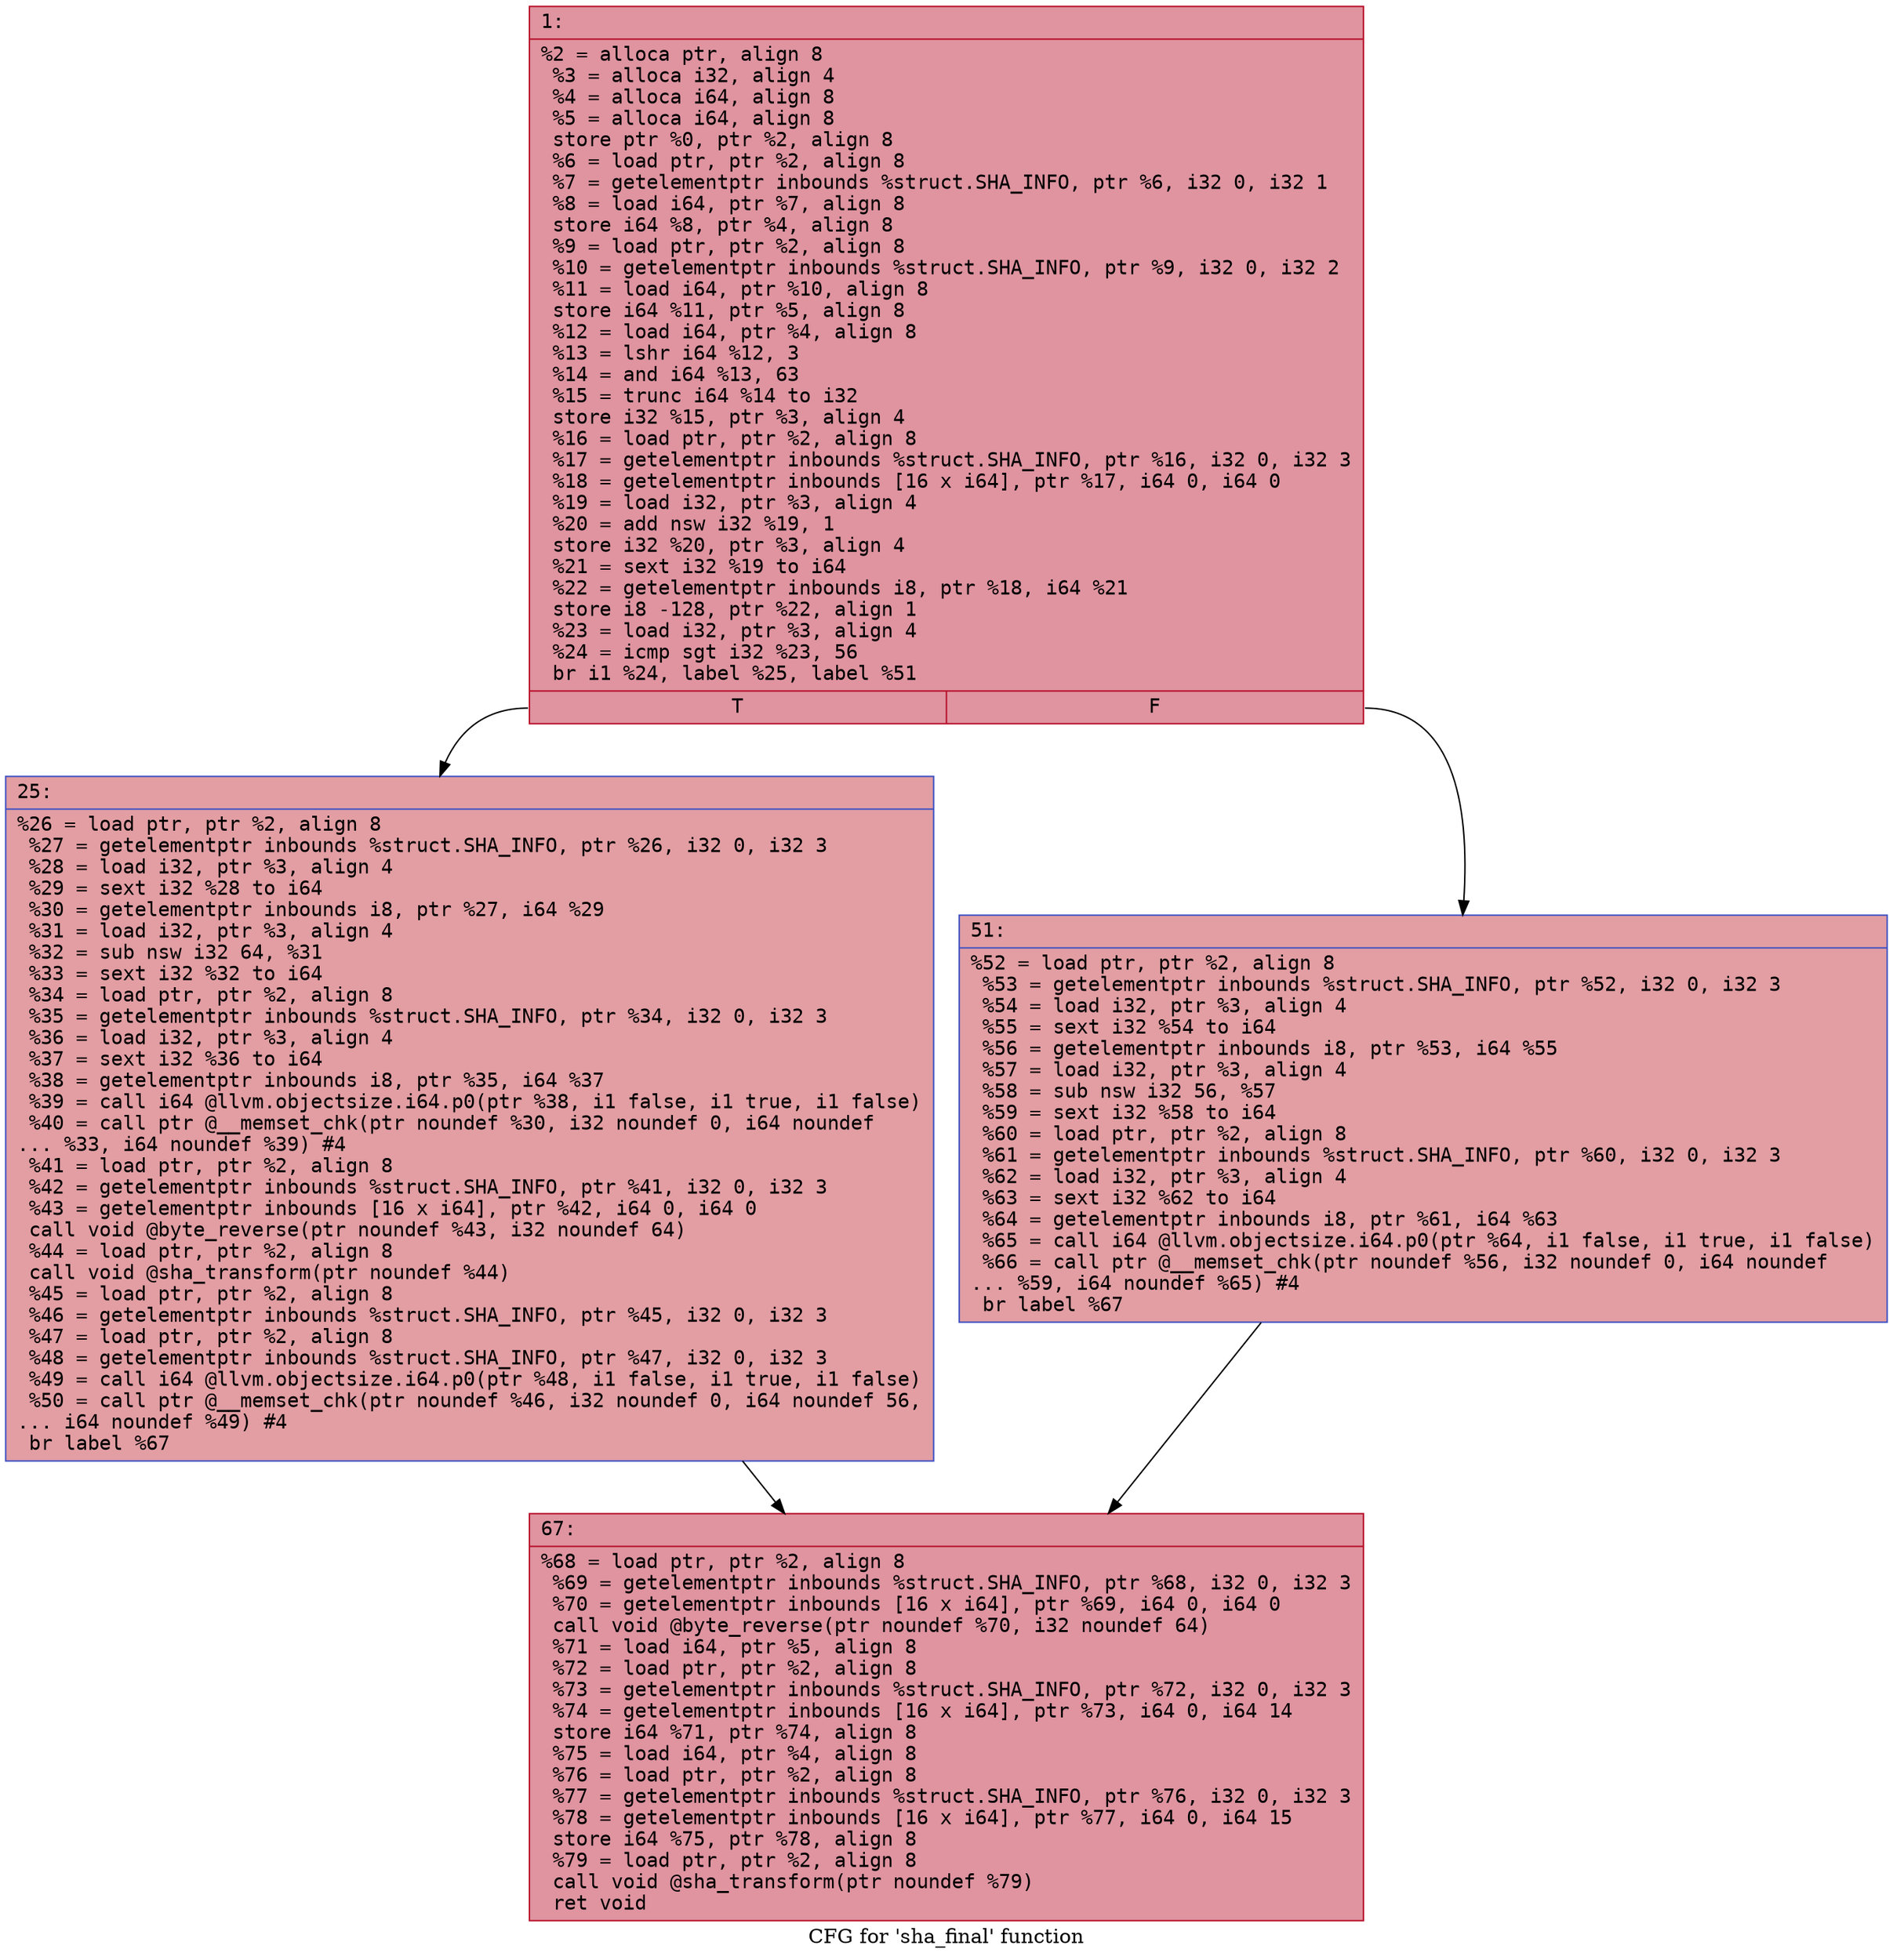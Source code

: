 digraph "CFG for 'sha_final' function" {
	label="CFG for 'sha_final' function";

	Node0x600001336c10 [shape=record,color="#b70d28ff", style=filled, fillcolor="#b70d2870" fontname="Courier",label="{1:\l|  %2 = alloca ptr, align 8\l  %3 = alloca i32, align 4\l  %4 = alloca i64, align 8\l  %5 = alloca i64, align 8\l  store ptr %0, ptr %2, align 8\l  %6 = load ptr, ptr %2, align 8\l  %7 = getelementptr inbounds %struct.SHA_INFO, ptr %6, i32 0, i32 1\l  %8 = load i64, ptr %7, align 8\l  store i64 %8, ptr %4, align 8\l  %9 = load ptr, ptr %2, align 8\l  %10 = getelementptr inbounds %struct.SHA_INFO, ptr %9, i32 0, i32 2\l  %11 = load i64, ptr %10, align 8\l  store i64 %11, ptr %5, align 8\l  %12 = load i64, ptr %4, align 8\l  %13 = lshr i64 %12, 3\l  %14 = and i64 %13, 63\l  %15 = trunc i64 %14 to i32\l  store i32 %15, ptr %3, align 4\l  %16 = load ptr, ptr %2, align 8\l  %17 = getelementptr inbounds %struct.SHA_INFO, ptr %16, i32 0, i32 3\l  %18 = getelementptr inbounds [16 x i64], ptr %17, i64 0, i64 0\l  %19 = load i32, ptr %3, align 4\l  %20 = add nsw i32 %19, 1\l  store i32 %20, ptr %3, align 4\l  %21 = sext i32 %19 to i64\l  %22 = getelementptr inbounds i8, ptr %18, i64 %21\l  store i8 -128, ptr %22, align 1\l  %23 = load i32, ptr %3, align 4\l  %24 = icmp sgt i32 %23, 56\l  br i1 %24, label %25, label %51\l|{<s0>T|<s1>F}}"];
	Node0x600001336c10:s0 -> Node0x600001336c60[tooltip="1 -> 25\nProbability 50.00%" ];
	Node0x600001336c10:s1 -> Node0x600001336cb0[tooltip="1 -> 51\nProbability 50.00%" ];
	Node0x600001336c60 [shape=record,color="#3d50c3ff", style=filled, fillcolor="#be242e70" fontname="Courier",label="{25:\l|  %26 = load ptr, ptr %2, align 8\l  %27 = getelementptr inbounds %struct.SHA_INFO, ptr %26, i32 0, i32 3\l  %28 = load i32, ptr %3, align 4\l  %29 = sext i32 %28 to i64\l  %30 = getelementptr inbounds i8, ptr %27, i64 %29\l  %31 = load i32, ptr %3, align 4\l  %32 = sub nsw i32 64, %31\l  %33 = sext i32 %32 to i64\l  %34 = load ptr, ptr %2, align 8\l  %35 = getelementptr inbounds %struct.SHA_INFO, ptr %34, i32 0, i32 3\l  %36 = load i32, ptr %3, align 4\l  %37 = sext i32 %36 to i64\l  %38 = getelementptr inbounds i8, ptr %35, i64 %37\l  %39 = call i64 @llvm.objectsize.i64.p0(ptr %38, i1 false, i1 true, i1 false)\l  %40 = call ptr @__memset_chk(ptr noundef %30, i32 noundef 0, i64 noundef\l... %33, i64 noundef %39) #4\l  %41 = load ptr, ptr %2, align 8\l  %42 = getelementptr inbounds %struct.SHA_INFO, ptr %41, i32 0, i32 3\l  %43 = getelementptr inbounds [16 x i64], ptr %42, i64 0, i64 0\l  call void @byte_reverse(ptr noundef %43, i32 noundef 64)\l  %44 = load ptr, ptr %2, align 8\l  call void @sha_transform(ptr noundef %44)\l  %45 = load ptr, ptr %2, align 8\l  %46 = getelementptr inbounds %struct.SHA_INFO, ptr %45, i32 0, i32 3\l  %47 = load ptr, ptr %2, align 8\l  %48 = getelementptr inbounds %struct.SHA_INFO, ptr %47, i32 0, i32 3\l  %49 = call i64 @llvm.objectsize.i64.p0(ptr %48, i1 false, i1 true, i1 false)\l  %50 = call ptr @__memset_chk(ptr noundef %46, i32 noundef 0, i64 noundef 56,\l... i64 noundef %49) #4\l  br label %67\l}"];
	Node0x600001336c60 -> Node0x600001336d00[tooltip="25 -> 67\nProbability 100.00%" ];
	Node0x600001336cb0 [shape=record,color="#3d50c3ff", style=filled, fillcolor="#be242e70" fontname="Courier",label="{51:\l|  %52 = load ptr, ptr %2, align 8\l  %53 = getelementptr inbounds %struct.SHA_INFO, ptr %52, i32 0, i32 3\l  %54 = load i32, ptr %3, align 4\l  %55 = sext i32 %54 to i64\l  %56 = getelementptr inbounds i8, ptr %53, i64 %55\l  %57 = load i32, ptr %3, align 4\l  %58 = sub nsw i32 56, %57\l  %59 = sext i32 %58 to i64\l  %60 = load ptr, ptr %2, align 8\l  %61 = getelementptr inbounds %struct.SHA_INFO, ptr %60, i32 0, i32 3\l  %62 = load i32, ptr %3, align 4\l  %63 = sext i32 %62 to i64\l  %64 = getelementptr inbounds i8, ptr %61, i64 %63\l  %65 = call i64 @llvm.objectsize.i64.p0(ptr %64, i1 false, i1 true, i1 false)\l  %66 = call ptr @__memset_chk(ptr noundef %56, i32 noundef 0, i64 noundef\l... %59, i64 noundef %65) #4\l  br label %67\l}"];
	Node0x600001336cb0 -> Node0x600001336d00[tooltip="51 -> 67\nProbability 100.00%" ];
	Node0x600001336d00 [shape=record,color="#b70d28ff", style=filled, fillcolor="#b70d2870" fontname="Courier",label="{67:\l|  %68 = load ptr, ptr %2, align 8\l  %69 = getelementptr inbounds %struct.SHA_INFO, ptr %68, i32 0, i32 3\l  %70 = getelementptr inbounds [16 x i64], ptr %69, i64 0, i64 0\l  call void @byte_reverse(ptr noundef %70, i32 noundef 64)\l  %71 = load i64, ptr %5, align 8\l  %72 = load ptr, ptr %2, align 8\l  %73 = getelementptr inbounds %struct.SHA_INFO, ptr %72, i32 0, i32 3\l  %74 = getelementptr inbounds [16 x i64], ptr %73, i64 0, i64 14\l  store i64 %71, ptr %74, align 8\l  %75 = load i64, ptr %4, align 8\l  %76 = load ptr, ptr %2, align 8\l  %77 = getelementptr inbounds %struct.SHA_INFO, ptr %76, i32 0, i32 3\l  %78 = getelementptr inbounds [16 x i64], ptr %77, i64 0, i64 15\l  store i64 %75, ptr %78, align 8\l  %79 = load ptr, ptr %2, align 8\l  call void @sha_transform(ptr noundef %79)\l  ret void\l}"];
}
